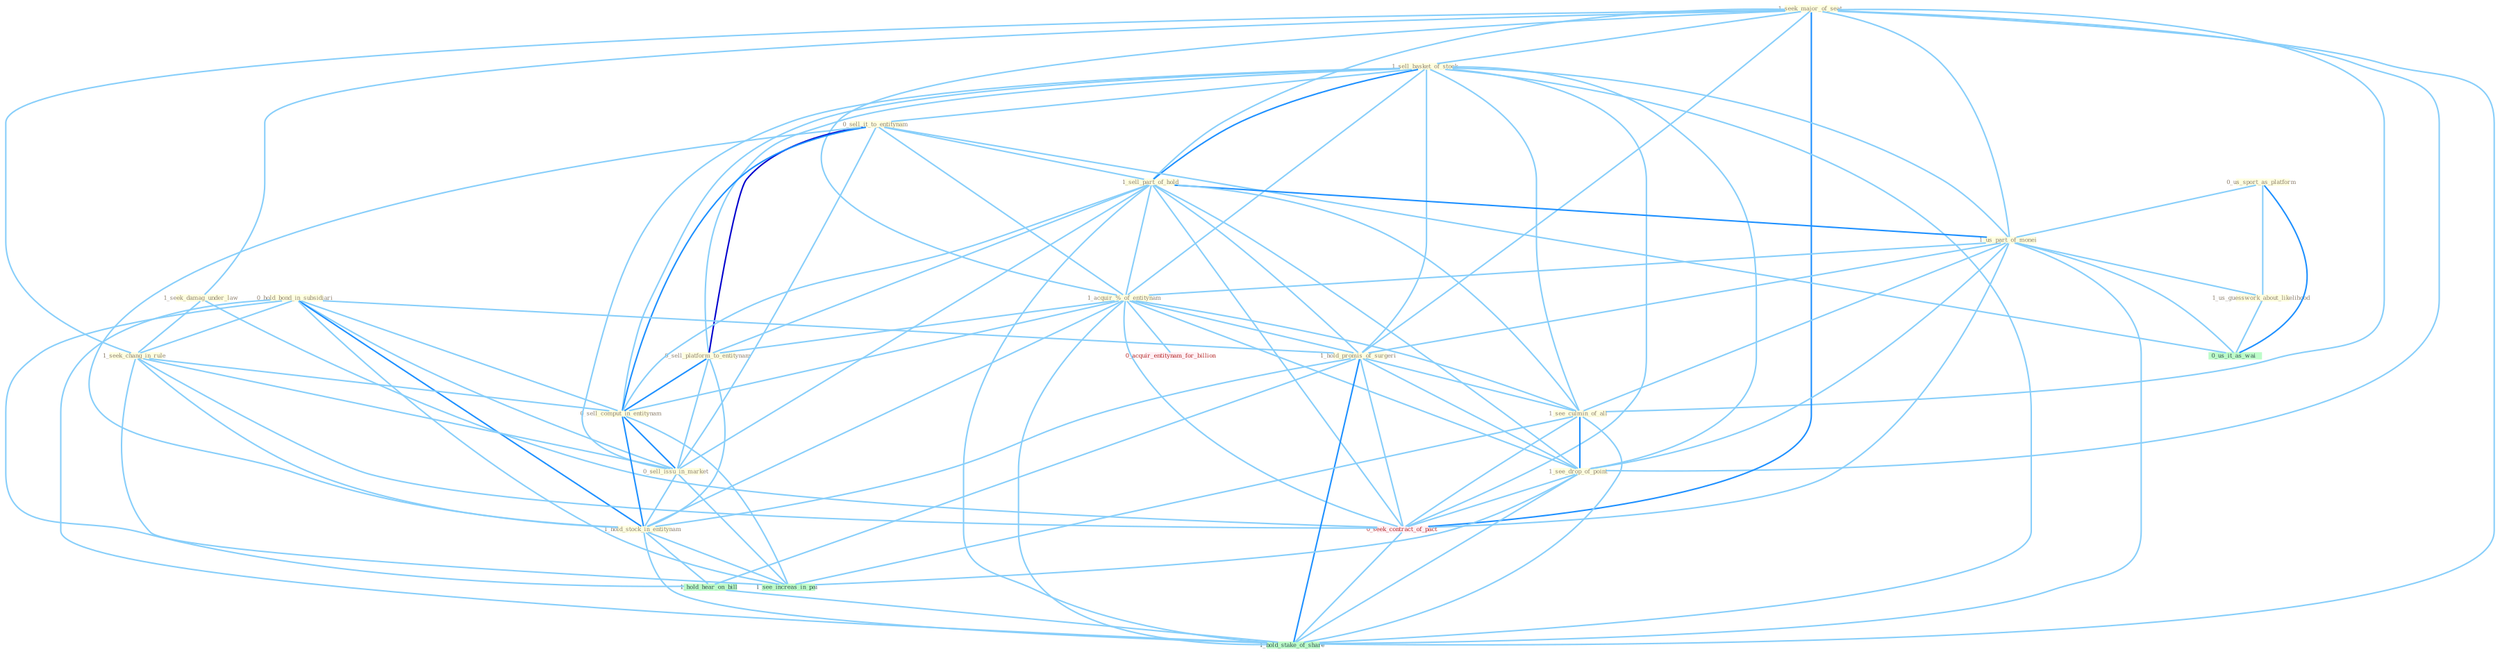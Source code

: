 Graph G{ 
    node
    [shape=polygon,style=filled,width=.5,height=.06,color="#BDFCC9",fixedsize=true,fontsize=4,
    fontcolor="#2f4f4f"];
    {node
    [color="#ffffe0", fontcolor="#8b7d6b"] "1_seek_major_of_seat " "1_sell_basket_of_stock " "0_sell_it_to_entitynam " "0_hold_bond_in_subsidiari " "0_us_sport_as_platform " "1_sell_part_of_hold " "1_seek_damag_under_law " "1_us_part_of_monei " "1_seek_chang_in_rule " "1_acquir_%_of_entitynam " "0_sell_platform_to_entitynam " "0_sell_comput_in_entitynam " "1_us_guesswork_about_likelihood " "0_sell_issu_in_market " "1_hold_promis_of_surgeri " "1_see_culmin_of_all " "1_see_drop_of_point " "1_hold_stock_in_entitynam "}
{node [color="#fff0f5", fontcolor="#b22222"] "0_seek_contract_of_pact " "0_acquir_entitynam_for_billion "}
edge [color="#B0E2FF"];

	"1_seek_major_of_seat " -- "1_sell_basket_of_stock " [w="1", color="#87cefa" ];
	"1_seek_major_of_seat " -- "1_sell_part_of_hold " [w="1", color="#87cefa" ];
	"1_seek_major_of_seat " -- "1_seek_damag_under_law " [w="1", color="#87cefa" ];
	"1_seek_major_of_seat " -- "1_us_part_of_monei " [w="1", color="#87cefa" ];
	"1_seek_major_of_seat " -- "1_seek_chang_in_rule " [w="1", color="#87cefa" ];
	"1_seek_major_of_seat " -- "1_acquir_%_of_entitynam " [w="1", color="#87cefa" ];
	"1_seek_major_of_seat " -- "1_hold_promis_of_surgeri " [w="1", color="#87cefa" ];
	"1_seek_major_of_seat " -- "1_see_culmin_of_all " [w="1", color="#87cefa" ];
	"1_seek_major_of_seat " -- "1_see_drop_of_point " [w="1", color="#87cefa" ];
	"1_seek_major_of_seat " -- "0_seek_contract_of_pact " [w="2", color="#1e90ff" , len=0.8];
	"1_seek_major_of_seat " -- "1_hold_stake_of_share " [w="1", color="#87cefa" ];
	"1_sell_basket_of_stock " -- "0_sell_it_to_entitynam " [w="1", color="#87cefa" ];
	"1_sell_basket_of_stock " -- "1_sell_part_of_hold " [w="2", color="#1e90ff" , len=0.8];
	"1_sell_basket_of_stock " -- "1_us_part_of_monei " [w="1", color="#87cefa" ];
	"1_sell_basket_of_stock " -- "1_acquir_%_of_entitynam " [w="1", color="#87cefa" ];
	"1_sell_basket_of_stock " -- "0_sell_platform_to_entitynam " [w="1", color="#87cefa" ];
	"1_sell_basket_of_stock " -- "0_sell_comput_in_entitynam " [w="1", color="#87cefa" ];
	"1_sell_basket_of_stock " -- "0_sell_issu_in_market " [w="1", color="#87cefa" ];
	"1_sell_basket_of_stock " -- "1_hold_promis_of_surgeri " [w="1", color="#87cefa" ];
	"1_sell_basket_of_stock " -- "1_see_culmin_of_all " [w="1", color="#87cefa" ];
	"1_sell_basket_of_stock " -- "1_see_drop_of_point " [w="1", color="#87cefa" ];
	"1_sell_basket_of_stock " -- "0_seek_contract_of_pact " [w="1", color="#87cefa" ];
	"1_sell_basket_of_stock " -- "1_hold_stake_of_share " [w="1", color="#87cefa" ];
	"0_sell_it_to_entitynam " -- "1_sell_part_of_hold " [w="1", color="#87cefa" ];
	"0_sell_it_to_entitynam " -- "1_acquir_%_of_entitynam " [w="1", color="#87cefa" ];
	"0_sell_it_to_entitynam " -- "0_sell_platform_to_entitynam " [w="3", color="#0000cd" , len=0.6];
	"0_sell_it_to_entitynam " -- "0_sell_comput_in_entitynam " [w="2", color="#1e90ff" , len=0.8];
	"0_sell_it_to_entitynam " -- "0_sell_issu_in_market " [w="1", color="#87cefa" ];
	"0_sell_it_to_entitynam " -- "1_hold_stock_in_entitynam " [w="1", color="#87cefa" ];
	"0_sell_it_to_entitynam " -- "0_us_it_as_wai " [w="1", color="#87cefa" ];
	"0_hold_bond_in_subsidiari " -- "1_seek_chang_in_rule " [w="1", color="#87cefa" ];
	"0_hold_bond_in_subsidiari " -- "0_sell_comput_in_entitynam " [w="1", color="#87cefa" ];
	"0_hold_bond_in_subsidiari " -- "0_sell_issu_in_market " [w="1", color="#87cefa" ];
	"0_hold_bond_in_subsidiari " -- "1_hold_promis_of_surgeri " [w="1", color="#87cefa" ];
	"0_hold_bond_in_subsidiari " -- "1_hold_stock_in_entitynam " [w="2", color="#1e90ff" , len=0.8];
	"0_hold_bond_in_subsidiari " -- "1_see_increas_in_pai " [w="1", color="#87cefa" ];
	"0_hold_bond_in_subsidiari " -- "1_hold_hear_on_bill " [w="1", color="#87cefa" ];
	"0_hold_bond_in_subsidiari " -- "1_hold_stake_of_share " [w="1", color="#87cefa" ];
	"0_us_sport_as_platform " -- "1_us_part_of_monei " [w="1", color="#87cefa" ];
	"0_us_sport_as_platform " -- "1_us_guesswork_about_likelihood " [w="1", color="#87cefa" ];
	"0_us_sport_as_platform " -- "0_us_it_as_wai " [w="2", color="#1e90ff" , len=0.8];
	"1_sell_part_of_hold " -- "1_us_part_of_monei " [w="2", color="#1e90ff" , len=0.8];
	"1_sell_part_of_hold " -- "1_acquir_%_of_entitynam " [w="1", color="#87cefa" ];
	"1_sell_part_of_hold " -- "0_sell_platform_to_entitynam " [w="1", color="#87cefa" ];
	"1_sell_part_of_hold " -- "0_sell_comput_in_entitynam " [w="1", color="#87cefa" ];
	"1_sell_part_of_hold " -- "0_sell_issu_in_market " [w="1", color="#87cefa" ];
	"1_sell_part_of_hold " -- "1_hold_promis_of_surgeri " [w="1", color="#87cefa" ];
	"1_sell_part_of_hold " -- "1_see_culmin_of_all " [w="1", color="#87cefa" ];
	"1_sell_part_of_hold " -- "1_see_drop_of_point " [w="1", color="#87cefa" ];
	"1_sell_part_of_hold " -- "0_seek_contract_of_pact " [w="1", color="#87cefa" ];
	"1_sell_part_of_hold " -- "1_hold_stake_of_share " [w="1", color="#87cefa" ];
	"1_seek_damag_under_law " -- "1_seek_chang_in_rule " [w="1", color="#87cefa" ];
	"1_seek_damag_under_law " -- "0_seek_contract_of_pact " [w="1", color="#87cefa" ];
	"1_us_part_of_monei " -- "1_acquir_%_of_entitynam " [w="1", color="#87cefa" ];
	"1_us_part_of_monei " -- "1_us_guesswork_about_likelihood " [w="1", color="#87cefa" ];
	"1_us_part_of_monei " -- "1_hold_promis_of_surgeri " [w="1", color="#87cefa" ];
	"1_us_part_of_monei " -- "1_see_culmin_of_all " [w="1", color="#87cefa" ];
	"1_us_part_of_monei " -- "1_see_drop_of_point " [w="1", color="#87cefa" ];
	"1_us_part_of_monei " -- "0_seek_contract_of_pact " [w="1", color="#87cefa" ];
	"1_us_part_of_monei " -- "0_us_it_as_wai " [w="1", color="#87cefa" ];
	"1_us_part_of_monei " -- "1_hold_stake_of_share " [w="1", color="#87cefa" ];
	"1_seek_chang_in_rule " -- "0_sell_comput_in_entitynam " [w="1", color="#87cefa" ];
	"1_seek_chang_in_rule " -- "0_sell_issu_in_market " [w="1", color="#87cefa" ];
	"1_seek_chang_in_rule " -- "1_hold_stock_in_entitynam " [w="1", color="#87cefa" ];
	"1_seek_chang_in_rule " -- "0_seek_contract_of_pact " [w="1", color="#87cefa" ];
	"1_seek_chang_in_rule " -- "1_see_increas_in_pai " [w="1", color="#87cefa" ];
	"1_acquir_%_of_entitynam " -- "0_sell_platform_to_entitynam " [w="1", color="#87cefa" ];
	"1_acquir_%_of_entitynam " -- "0_sell_comput_in_entitynam " [w="1", color="#87cefa" ];
	"1_acquir_%_of_entitynam " -- "1_hold_promis_of_surgeri " [w="1", color="#87cefa" ];
	"1_acquir_%_of_entitynam " -- "1_see_culmin_of_all " [w="1", color="#87cefa" ];
	"1_acquir_%_of_entitynam " -- "1_see_drop_of_point " [w="1", color="#87cefa" ];
	"1_acquir_%_of_entitynam " -- "1_hold_stock_in_entitynam " [w="1", color="#87cefa" ];
	"1_acquir_%_of_entitynam " -- "0_seek_contract_of_pact " [w="1", color="#87cefa" ];
	"1_acquir_%_of_entitynam " -- "0_acquir_entitynam_for_billion " [w="1", color="#87cefa" ];
	"1_acquir_%_of_entitynam " -- "1_hold_stake_of_share " [w="1", color="#87cefa" ];
	"0_sell_platform_to_entitynam " -- "0_sell_comput_in_entitynam " [w="2", color="#1e90ff" , len=0.8];
	"0_sell_platform_to_entitynam " -- "0_sell_issu_in_market " [w="1", color="#87cefa" ];
	"0_sell_platform_to_entitynam " -- "1_hold_stock_in_entitynam " [w="1", color="#87cefa" ];
	"0_sell_comput_in_entitynam " -- "0_sell_issu_in_market " [w="2", color="#1e90ff" , len=0.8];
	"0_sell_comput_in_entitynam " -- "1_hold_stock_in_entitynam " [w="2", color="#1e90ff" , len=0.8];
	"0_sell_comput_in_entitynam " -- "1_see_increas_in_pai " [w="1", color="#87cefa" ];
	"1_us_guesswork_about_likelihood " -- "0_us_it_as_wai " [w="1", color="#87cefa" ];
	"0_sell_issu_in_market " -- "1_hold_stock_in_entitynam " [w="1", color="#87cefa" ];
	"0_sell_issu_in_market " -- "1_see_increas_in_pai " [w="1", color="#87cefa" ];
	"1_hold_promis_of_surgeri " -- "1_see_culmin_of_all " [w="1", color="#87cefa" ];
	"1_hold_promis_of_surgeri " -- "1_see_drop_of_point " [w="1", color="#87cefa" ];
	"1_hold_promis_of_surgeri " -- "1_hold_stock_in_entitynam " [w="1", color="#87cefa" ];
	"1_hold_promis_of_surgeri " -- "0_seek_contract_of_pact " [w="1", color="#87cefa" ];
	"1_hold_promis_of_surgeri " -- "1_hold_hear_on_bill " [w="1", color="#87cefa" ];
	"1_hold_promis_of_surgeri " -- "1_hold_stake_of_share " [w="2", color="#1e90ff" , len=0.8];
	"1_see_culmin_of_all " -- "1_see_drop_of_point " [w="2", color="#1e90ff" , len=0.8];
	"1_see_culmin_of_all " -- "0_seek_contract_of_pact " [w="1", color="#87cefa" ];
	"1_see_culmin_of_all " -- "1_see_increas_in_pai " [w="1", color="#87cefa" ];
	"1_see_culmin_of_all " -- "1_hold_stake_of_share " [w="1", color="#87cefa" ];
	"1_see_drop_of_point " -- "0_seek_contract_of_pact " [w="1", color="#87cefa" ];
	"1_see_drop_of_point " -- "1_see_increas_in_pai " [w="1", color="#87cefa" ];
	"1_see_drop_of_point " -- "1_hold_stake_of_share " [w="1", color="#87cefa" ];
	"1_hold_stock_in_entitynam " -- "1_see_increas_in_pai " [w="1", color="#87cefa" ];
	"1_hold_stock_in_entitynam " -- "1_hold_hear_on_bill " [w="1", color="#87cefa" ];
	"1_hold_stock_in_entitynam " -- "1_hold_stake_of_share " [w="1", color="#87cefa" ];
	"0_seek_contract_of_pact " -- "1_hold_stake_of_share " [w="1", color="#87cefa" ];
	"1_hold_hear_on_bill " -- "1_hold_stake_of_share " [w="1", color="#87cefa" ];
}